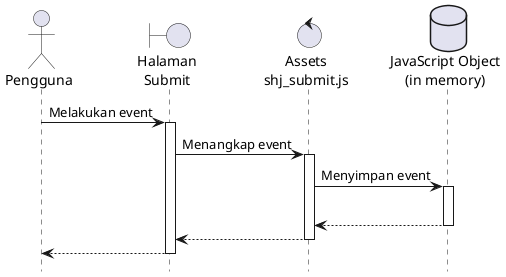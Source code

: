 @startuml seqdia_rekam

hide footbox

actor       Pengguna       as user
boundary "Halaman\nSubmit" as front
control "Assets\nshj_submit.js" as js
database "JavaScript Object\n(in memory)" as db

user -> front : Melakukan event
activate front

front -> js : Menangkap event
activate js

js -> db : Menyimpan event
activate db
|||
db --> js
deactivate db

return
return

' front --> user :
' deactivate front



' participant Participant as Foo
' boundary    Boundary    as Foo2
' control     Control     as Foo3
' entity      Entity      as Foo4
' database    Database    as Foo5
' collections Collections as Foo6
' queue       Queue       as Foo7
' Foo -> Foo1 : To actor 
' Foo -> Foo2 : To boundary
' Foo -> Foo3 : To control
' Foo -> Foo4 : To entity
' Foo -> Foo5 : To database
' Foo -> Foo6 : To collections
' Foo -> Foo7: To queue
@enduml
